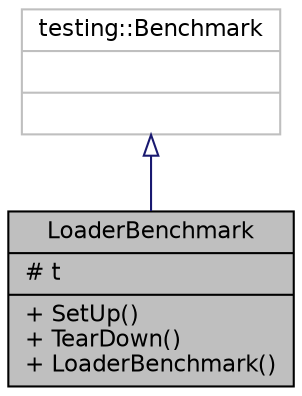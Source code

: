 digraph "LoaderBenchmark"
{
  edge [fontname="Helvetica",fontsize="11",labelfontname="Helvetica",labelfontsize="11"];
  node [fontname="Helvetica",fontsize="11",shape=record];
  Node1 [label="{LoaderBenchmark\n|# t\l|+ SetUp()\l+ TearDown()\l+ LoaderBenchmark()\l}",height=0.2,width=0.4,color="black", fillcolor="grey75", style="filled" fontcolor="black"];
  Node2 -> Node1 [dir="back",color="midnightblue",fontsize="11",style="solid",arrowtail="onormal",fontname="Helvetica"];
  Node2 [label="{testing::Benchmark\n||}",height=0.2,width=0.4,color="grey75", fillcolor="white", style="filled"];
}

